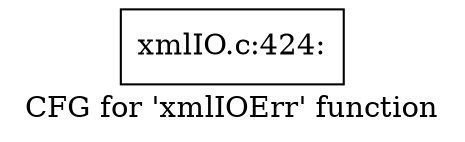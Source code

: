 digraph "CFG for 'xmlIOErr' function" {
	label="CFG for 'xmlIOErr' function";

	Node0x55ed34845860 [shape=record,label="{xmlIO.c:424:}"];
}
